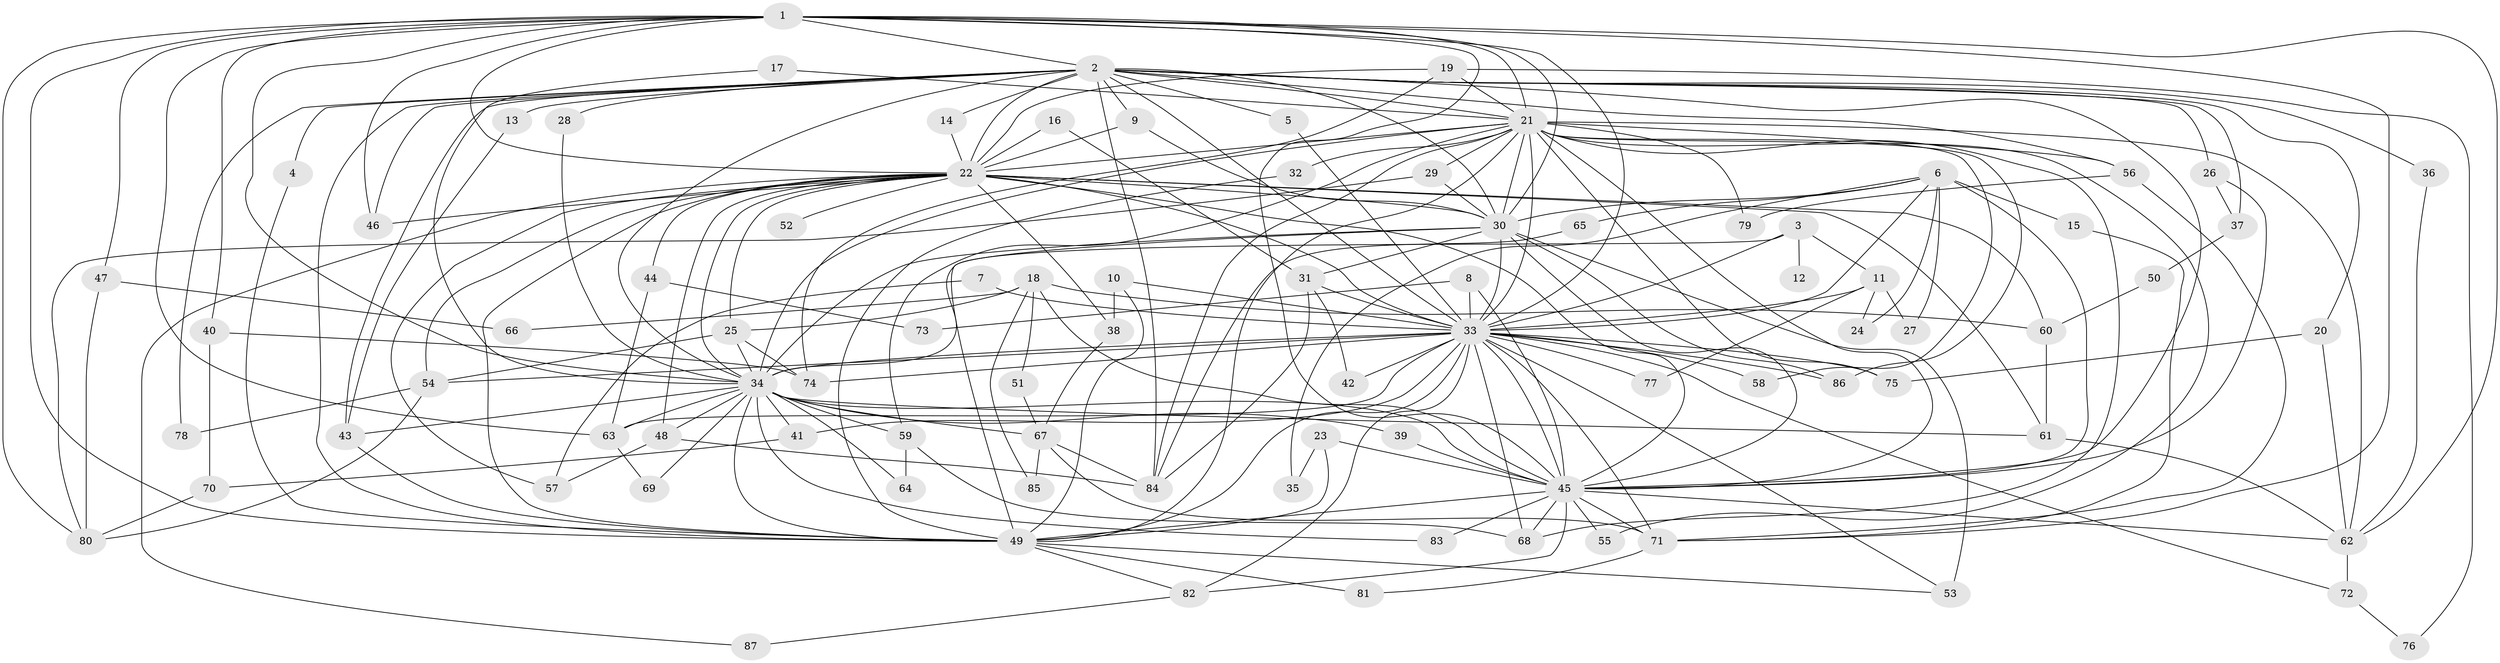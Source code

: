 // original degree distribution, {27: 0.016260162601626018, 25: 0.008130081300813009, 35: 0.008130081300813009, 15: 0.016260162601626018, 24: 0.008130081300813009, 16: 0.008130081300813009, 18: 0.008130081300813009, 20: 0.008130081300813009, 3: 0.18699186991869918, 8: 0.008130081300813009, 4: 0.08130081300813008, 5: 0.04878048780487805, 6: 0.024390243902439025, 2: 0.5447154471544715, 7: 0.024390243902439025}
// Generated by graph-tools (version 1.1) at 2025/36/03/04/25 23:36:27]
// undirected, 87 vertices, 214 edges
graph export_dot {
  node [color=gray90,style=filled];
  1;
  2;
  3;
  4;
  5;
  6;
  7;
  8;
  9;
  10;
  11;
  12;
  13;
  14;
  15;
  16;
  17;
  18;
  19;
  20;
  21;
  22;
  23;
  24;
  25;
  26;
  27;
  28;
  29;
  30;
  31;
  32;
  33;
  34;
  35;
  36;
  37;
  38;
  39;
  40;
  41;
  42;
  43;
  44;
  45;
  46;
  47;
  48;
  49;
  50;
  51;
  52;
  53;
  54;
  55;
  56;
  57;
  58;
  59;
  60;
  61;
  62;
  63;
  64;
  65;
  66;
  67;
  68;
  69;
  70;
  71;
  72;
  73;
  74;
  75;
  76;
  77;
  78;
  79;
  80;
  81;
  82;
  83;
  84;
  85;
  86;
  87;
  1 -- 2 [weight=2.0];
  1 -- 21 [weight=1.0];
  1 -- 22 [weight=1.0];
  1 -- 30 [weight=1.0];
  1 -- 33 [weight=1.0];
  1 -- 34 [weight=1.0];
  1 -- 40 [weight=1.0];
  1 -- 45 [weight=1.0];
  1 -- 46 [weight=1.0];
  1 -- 47 [weight=1.0];
  1 -- 49 [weight=1.0];
  1 -- 62 [weight=1.0];
  1 -- 63 [weight=1.0];
  1 -- 71 [weight=1.0];
  1 -- 80 [weight=1.0];
  2 -- 4 [weight=1.0];
  2 -- 5 [weight=1.0];
  2 -- 9 [weight=1.0];
  2 -- 13 [weight=1.0];
  2 -- 14 [weight=1.0];
  2 -- 20 [weight=1.0];
  2 -- 21 [weight=2.0];
  2 -- 22 [weight=2.0];
  2 -- 26 [weight=1.0];
  2 -- 28 [weight=1.0];
  2 -- 30 [weight=3.0];
  2 -- 33 [weight=2.0];
  2 -- 34 [weight=2.0];
  2 -- 36 [weight=1.0];
  2 -- 37 [weight=1.0];
  2 -- 43 [weight=1.0];
  2 -- 45 [weight=2.0];
  2 -- 46 [weight=1.0];
  2 -- 49 [weight=2.0];
  2 -- 56 [weight=1.0];
  2 -- 78 [weight=1.0];
  2 -- 84 [weight=2.0];
  3 -- 11 [weight=1.0];
  3 -- 12 [weight=1.0];
  3 -- 33 [weight=1.0];
  3 -- 34 [weight=1.0];
  4 -- 49 [weight=1.0];
  5 -- 33 [weight=1.0];
  6 -- 15 [weight=1.0];
  6 -- 24 [weight=1.0];
  6 -- 27 [weight=1.0];
  6 -- 30 [weight=1.0];
  6 -- 33 [weight=1.0];
  6 -- 35 [weight=1.0];
  6 -- 45 [weight=1.0];
  6 -- 65 [weight=1.0];
  7 -- 33 [weight=1.0];
  7 -- 57 [weight=1.0];
  8 -- 33 [weight=1.0];
  8 -- 45 [weight=1.0];
  8 -- 73 [weight=1.0];
  9 -- 22 [weight=1.0];
  9 -- 30 [weight=1.0];
  10 -- 33 [weight=1.0];
  10 -- 38 [weight=1.0];
  10 -- 49 [weight=1.0];
  11 -- 24 [weight=1.0];
  11 -- 27 [weight=1.0];
  11 -- 33 [weight=1.0];
  11 -- 77 [weight=1.0];
  13 -- 43 [weight=1.0];
  14 -- 22 [weight=1.0];
  15 -- 71 [weight=1.0];
  16 -- 22 [weight=1.0];
  16 -- 31 [weight=1.0];
  17 -- 21 [weight=1.0];
  17 -- 34 [weight=1.0];
  18 -- 25 [weight=1.0];
  18 -- 45 [weight=1.0];
  18 -- 51 [weight=1.0];
  18 -- 60 [weight=1.0];
  18 -- 66 [weight=1.0];
  18 -- 85 [weight=1.0];
  19 -- 21 [weight=1.0];
  19 -- 22 [weight=1.0];
  19 -- 74 [weight=1.0];
  19 -- 76 [weight=1.0];
  20 -- 62 [weight=1.0];
  20 -- 75 [weight=1.0];
  21 -- 22 [weight=1.0];
  21 -- 29 [weight=1.0];
  21 -- 30 [weight=1.0];
  21 -- 32 [weight=1.0];
  21 -- 33 [weight=1.0];
  21 -- 34 [weight=1.0];
  21 -- 45 [weight=2.0];
  21 -- 49 [weight=1.0];
  21 -- 55 [weight=1.0];
  21 -- 56 [weight=1.0];
  21 -- 58 [weight=1.0];
  21 -- 59 [weight=1.0];
  21 -- 62 [weight=1.0];
  21 -- 68 [weight=1.0];
  21 -- 75 [weight=1.0];
  21 -- 79 [weight=1.0];
  21 -- 84 [weight=1.0];
  21 -- 86 [weight=1.0];
  22 -- 25 [weight=2.0];
  22 -- 30 [weight=1.0];
  22 -- 33 [weight=1.0];
  22 -- 34 [weight=1.0];
  22 -- 38 [weight=1.0];
  22 -- 44 [weight=1.0];
  22 -- 45 [weight=2.0];
  22 -- 46 [weight=1.0];
  22 -- 48 [weight=1.0];
  22 -- 49 [weight=1.0];
  22 -- 52 [weight=1.0];
  22 -- 54 [weight=1.0];
  22 -- 57 [weight=1.0];
  22 -- 60 [weight=1.0];
  22 -- 61 [weight=1.0];
  22 -- 87 [weight=1.0];
  23 -- 35 [weight=1.0];
  23 -- 45 [weight=1.0];
  23 -- 49 [weight=1.0];
  25 -- 34 [weight=1.0];
  25 -- 54 [weight=1.0];
  25 -- 74 [weight=1.0];
  26 -- 37 [weight=1.0];
  26 -- 45 [weight=1.0];
  28 -- 34 [weight=1.0];
  29 -- 30 [weight=1.0];
  29 -- 80 [weight=1.0];
  30 -- 31 [weight=1.0];
  30 -- 33 [weight=1.0];
  30 -- 34 [weight=1.0];
  30 -- 45 [weight=1.0];
  30 -- 49 [weight=1.0];
  30 -- 53 [weight=1.0];
  30 -- 86 [weight=1.0];
  31 -- 33 [weight=1.0];
  31 -- 42 [weight=1.0];
  31 -- 84 [weight=1.0];
  32 -- 49 [weight=1.0];
  33 -- 34 [weight=2.0];
  33 -- 41 [weight=1.0];
  33 -- 42 [weight=1.0];
  33 -- 45 [weight=1.0];
  33 -- 49 [weight=2.0];
  33 -- 53 [weight=1.0];
  33 -- 54 [weight=1.0];
  33 -- 58 [weight=1.0];
  33 -- 63 [weight=1.0];
  33 -- 68 [weight=1.0];
  33 -- 71 [weight=1.0];
  33 -- 72 [weight=1.0];
  33 -- 74 [weight=1.0];
  33 -- 75 [weight=1.0];
  33 -- 77 [weight=2.0];
  33 -- 82 [weight=1.0];
  33 -- 86 [weight=1.0];
  34 -- 39 [weight=1.0];
  34 -- 41 [weight=1.0];
  34 -- 43 [weight=1.0];
  34 -- 45 [weight=3.0];
  34 -- 48 [weight=1.0];
  34 -- 49 [weight=1.0];
  34 -- 59 [weight=1.0];
  34 -- 61 [weight=1.0];
  34 -- 63 [weight=1.0];
  34 -- 64 [weight=1.0];
  34 -- 67 [weight=1.0];
  34 -- 69 [weight=1.0];
  34 -- 83 [weight=1.0];
  36 -- 62 [weight=1.0];
  37 -- 50 [weight=1.0];
  38 -- 67 [weight=1.0];
  39 -- 45 [weight=1.0];
  40 -- 70 [weight=1.0];
  40 -- 74 [weight=1.0];
  41 -- 70 [weight=1.0];
  43 -- 49 [weight=1.0];
  44 -- 63 [weight=1.0];
  44 -- 73 [weight=1.0];
  45 -- 49 [weight=1.0];
  45 -- 55 [weight=1.0];
  45 -- 62 [weight=1.0];
  45 -- 68 [weight=1.0];
  45 -- 71 [weight=1.0];
  45 -- 82 [weight=1.0];
  45 -- 83 [weight=1.0];
  47 -- 66 [weight=1.0];
  47 -- 80 [weight=1.0];
  48 -- 57 [weight=1.0];
  48 -- 84 [weight=1.0];
  49 -- 53 [weight=1.0];
  49 -- 81 [weight=1.0];
  49 -- 82 [weight=1.0];
  50 -- 60 [weight=1.0];
  51 -- 67 [weight=1.0];
  54 -- 78 [weight=1.0];
  54 -- 80 [weight=1.0];
  56 -- 71 [weight=1.0];
  56 -- 79 [weight=1.0];
  59 -- 64 [weight=1.0];
  59 -- 68 [weight=1.0];
  60 -- 61 [weight=1.0];
  61 -- 62 [weight=1.0];
  62 -- 72 [weight=1.0];
  63 -- 69 [weight=1.0];
  65 -- 84 [weight=1.0];
  67 -- 71 [weight=1.0];
  67 -- 84 [weight=1.0];
  67 -- 85 [weight=1.0];
  70 -- 80 [weight=1.0];
  71 -- 81 [weight=1.0];
  72 -- 76 [weight=1.0];
  82 -- 87 [weight=1.0];
}
